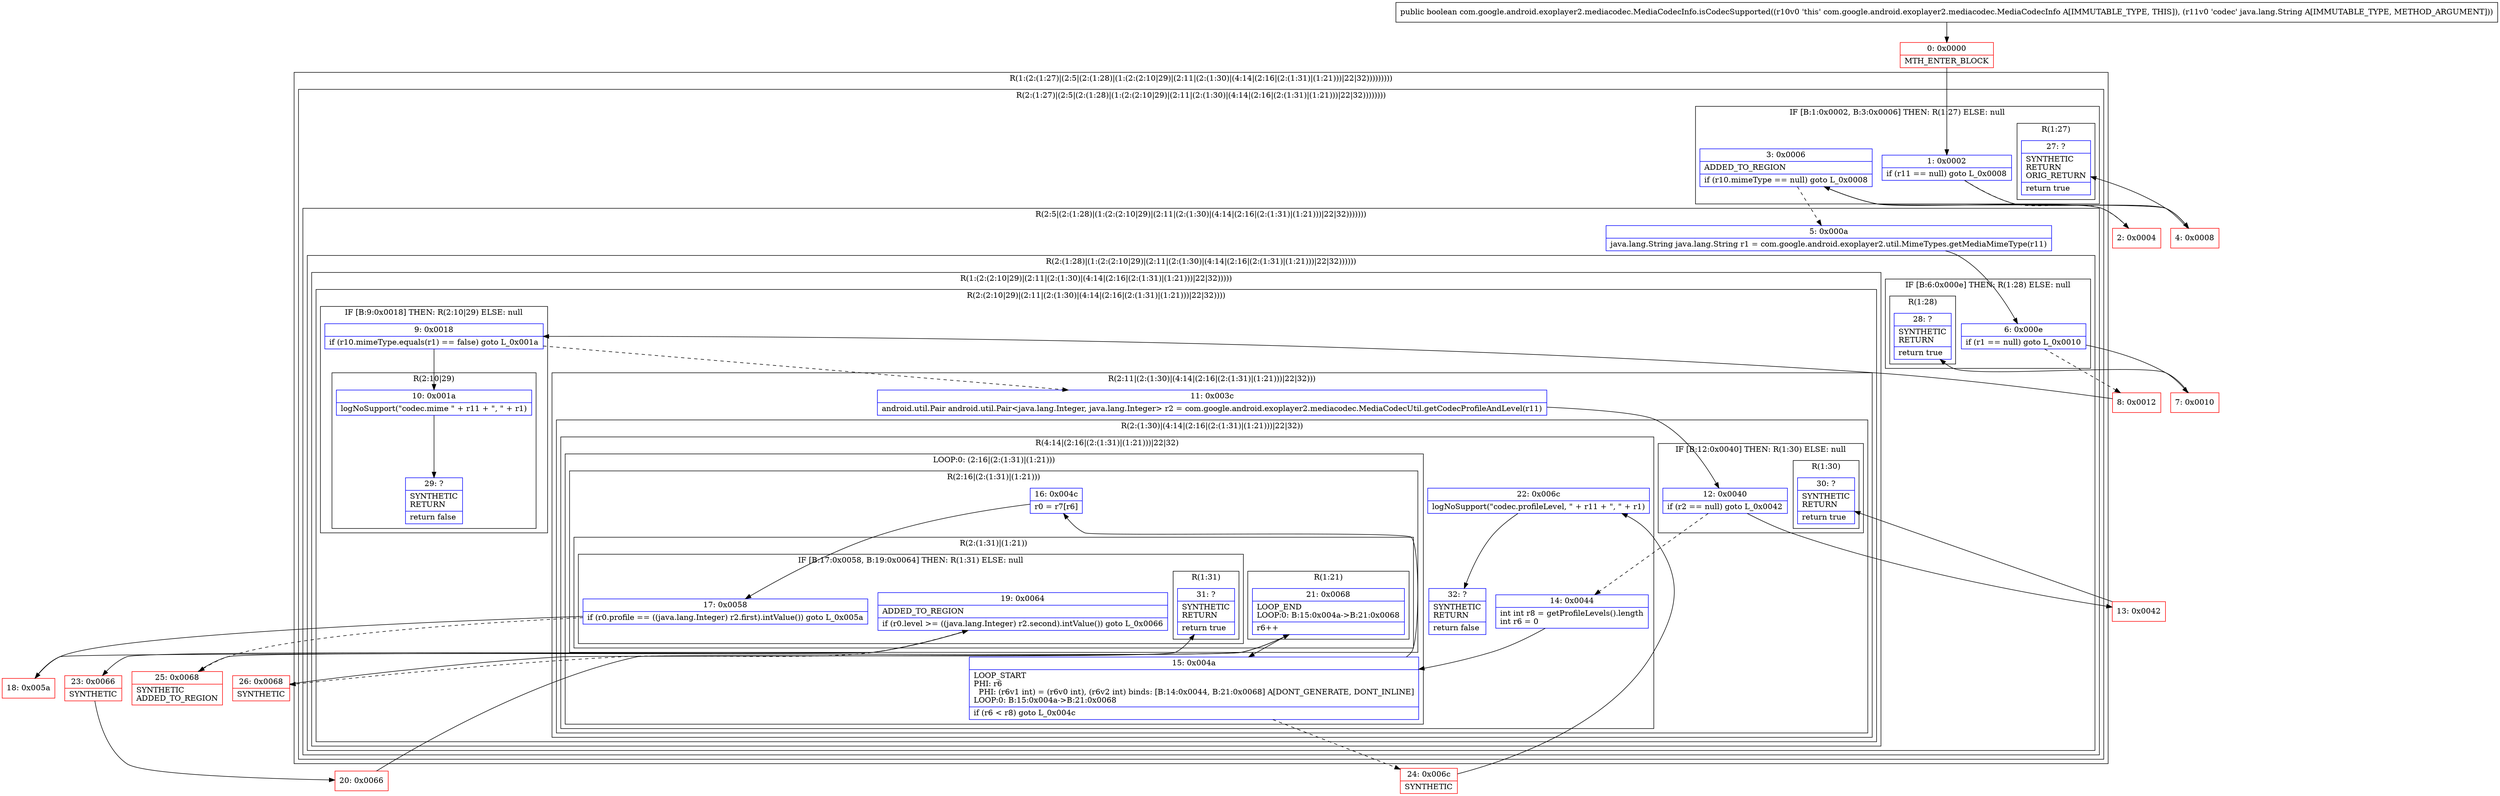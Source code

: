 digraph "CFG forcom.google.android.exoplayer2.mediacodec.MediaCodecInfo.isCodecSupported(Ljava\/lang\/String;)Z" {
subgraph cluster_Region_943429649 {
label = "R(1:(2:(1:27)|(2:5|(2:(1:28)|(1:(2:(2:10|29)|(2:11|(2:(1:30)|(4:14|(2:16|(2:(1:31)|(1:21)))|22|32)))))))))";
node [shape=record,color=blue];
subgraph cluster_Region_2022179823 {
label = "R(2:(1:27)|(2:5|(2:(1:28)|(1:(2:(2:10|29)|(2:11|(2:(1:30)|(4:14|(2:16|(2:(1:31)|(1:21)))|22|32))))))))";
node [shape=record,color=blue];
subgraph cluster_IfRegion_273207775 {
label = "IF [B:1:0x0002, B:3:0x0006] THEN: R(1:27) ELSE: null";
node [shape=record,color=blue];
Node_1 [shape=record,label="{1\:\ 0x0002|if (r11 == null) goto L_0x0008\l}"];
Node_3 [shape=record,label="{3\:\ 0x0006|ADDED_TO_REGION\l|if (r10.mimeType == null) goto L_0x0008\l}"];
subgraph cluster_Region_55632841 {
label = "R(1:27)";
node [shape=record,color=blue];
Node_27 [shape=record,label="{27\:\ ?|SYNTHETIC\lRETURN\lORIG_RETURN\l|return true\l}"];
}
}
subgraph cluster_Region_1036598354 {
label = "R(2:5|(2:(1:28)|(1:(2:(2:10|29)|(2:11|(2:(1:30)|(4:14|(2:16|(2:(1:31)|(1:21)))|22|32)))))))";
node [shape=record,color=blue];
Node_5 [shape=record,label="{5\:\ 0x000a|java.lang.String java.lang.String r1 = com.google.android.exoplayer2.util.MimeTypes.getMediaMimeType(r11)\l}"];
subgraph cluster_Region_1733236898 {
label = "R(2:(1:28)|(1:(2:(2:10|29)|(2:11|(2:(1:30)|(4:14|(2:16|(2:(1:31)|(1:21)))|22|32))))))";
node [shape=record,color=blue];
subgraph cluster_IfRegion_151661303 {
label = "IF [B:6:0x000e] THEN: R(1:28) ELSE: null";
node [shape=record,color=blue];
Node_6 [shape=record,label="{6\:\ 0x000e|if (r1 == null) goto L_0x0010\l}"];
subgraph cluster_Region_1600190687 {
label = "R(1:28)";
node [shape=record,color=blue];
Node_28 [shape=record,label="{28\:\ ?|SYNTHETIC\lRETURN\l|return true\l}"];
}
}
subgraph cluster_Region_166726853 {
label = "R(1:(2:(2:10|29)|(2:11|(2:(1:30)|(4:14|(2:16|(2:(1:31)|(1:21)))|22|32)))))";
node [shape=record,color=blue];
subgraph cluster_Region_230357145 {
label = "R(2:(2:10|29)|(2:11|(2:(1:30)|(4:14|(2:16|(2:(1:31)|(1:21)))|22|32))))";
node [shape=record,color=blue];
subgraph cluster_IfRegion_1678174349 {
label = "IF [B:9:0x0018] THEN: R(2:10|29) ELSE: null";
node [shape=record,color=blue];
Node_9 [shape=record,label="{9\:\ 0x0018|if (r10.mimeType.equals(r1) == false) goto L_0x001a\l}"];
subgraph cluster_Region_1950744439 {
label = "R(2:10|29)";
node [shape=record,color=blue];
Node_10 [shape=record,label="{10\:\ 0x001a|logNoSupport(\"codec.mime \" + r11 + \", \" + r1)\l}"];
Node_29 [shape=record,label="{29\:\ ?|SYNTHETIC\lRETURN\l|return false\l}"];
}
}
subgraph cluster_Region_1486862695 {
label = "R(2:11|(2:(1:30)|(4:14|(2:16|(2:(1:31)|(1:21)))|22|32)))";
node [shape=record,color=blue];
Node_11 [shape=record,label="{11\:\ 0x003c|android.util.Pair android.util.Pair\<java.lang.Integer, java.lang.Integer\> r2 = com.google.android.exoplayer2.mediacodec.MediaCodecUtil.getCodecProfileAndLevel(r11)\l}"];
subgraph cluster_Region_305097604 {
label = "R(2:(1:30)|(4:14|(2:16|(2:(1:31)|(1:21)))|22|32))";
node [shape=record,color=blue];
subgraph cluster_IfRegion_185495673 {
label = "IF [B:12:0x0040] THEN: R(1:30) ELSE: null";
node [shape=record,color=blue];
Node_12 [shape=record,label="{12\:\ 0x0040|if (r2 == null) goto L_0x0042\l}"];
subgraph cluster_Region_1246879518 {
label = "R(1:30)";
node [shape=record,color=blue];
Node_30 [shape=record,label="{30\:\ ?|SYNTHETIC\lRETURN\l|return true\l}"];
}
}
subgraph cluster_Region_1730049 {
label = "R(4:14|(2:16|(2:(1:31)|(1:21)))|22|32)";
node [shape=record,color=blue];
Node_14 [shape=record,label="{14\:\ 0x0044|int int r8 = getProfileLevels().length\lint r6 = 0\l}"];
subgraph cluster_LoopRegion_1137599669 {
label = "LOOP:0: (2:16|(2:(1:31)|(1:21)))";
node [shape=record,color=blue];
Node_15 [shape=record,label="{15\:\ 0x004a|LOOP_START\lPHI: r6 \l  PHI: (r6v1 int) = (r6v0 int), (r6v2 int) binds: [B:14:0x0044, B:21:0x0068] A[DONT_GENERATE, DONT_INLINE]\lLOOP:0: B:15:0x004a\-\>B:21:0x0068\l|if (r6 \< r8) goto L_0x004c\l}"];
subgraph cluster_Region_51566154 {
label = "R(2:16|(2:(1:31)|(1:21)))";
node [shape=record,color=blue];
Node_16 [shape=record,label="{16\:\ 0x004c|r0 = r7[r6]\l}"];
subgraph cluster_Region_434774629 {
label = "R(2:(1:31)|(1:21))";
node [shape=record,color=blue];
subgraph cluster_IfRegion_1349228584 {
label = "IF [B:17:0x0058, B:19:0x0064] THEN: R(1:31) ELSE: null";
node [shape=record,color=blue];
Node_17 [shape=record,label="{17\:\ 0x0058|if (r0.profile == ((java.lang.Integer) r2.first).intValue()) goto L_0x005a\l}"];
Node_19 [shape=record,label="{19\:\ 0x0064|ADDED_TO_REGION\l|if (r0.level \>= ((java.lang.Integer) r2.second).intValue()) goto L_0x0066\l}"];
subgraph cluster_Region_1886394775 {
label = "R(1:31)";
node [shape=record,color=blue];
Node_31 [shape=record,label="{31\:\ ?|SYNTHETIC\lRETURN\l|return true\l}"];
}
}
subgraph cluster_Region_652411854 {
label = "R(1:21)";
node [shape=record,color=blue];
Node_21 [shape=record,label="{21\:\ 0x0068|LOOP_END\lLOOP:0: B:15:0x004a\-\>B:21:0x0068\l|r6++\l}"];
}
}
}
}
Node_22 [shape=record,label="{22\:\ 0x006c|logNoSupport(\"codec.profileLevel, \" + r11 + \", \" + r1)\l}"];
Node_32 [shape=record,label="{32\:\ ?|SYNTHETIC\lRETURN\l|return false\l}"];
}
}
}
}
}
}
}
}
}
Node_0 [shape=record,color=red,label="{0\:\ 0x0000|MTH_ENTER_BLOCK\l}"];
Node_2 [shape=record,color=red,label="{2\:\ 0x0004}"];
Node_4 [shape=record,color=red,label="{4\:\ 0x0008}"];
Node_7 [shape=record,color=red,label="{7\:\ 0x0010}"];
Node_8 [shape=record,color=red,label="{8\:\ 0x0012}"];
Node_13 [shape=record,color=red,label="{13\:\ 0x0042}"];
Node_18 [shape=record,color=red,label="{18\:\ 0x005a}"];
Node_20 [shape=record,color=red,label="{20\:\ 0x0066}"];
Node_23 [shape=record,color=red,label="{23\:\ 0x0066|SYNTHETIC\l}"];
Node_24 [shape=record,color=red,label="{24\:\ 0x006c|SYNTHETIC\l}"];
Node_25 [shape=record,color=red,label="{25\:\ 0x0068|SYNTHETIC\lADDED_TO_REGION\l}"];
Node_26 [shape=record,color=red,label="{26\:\ 0x0068|SYNTHETIC\l}"];
MethodNode[shape=record,label="{public boolean com.google.android.exoplayer2.mediacodec.MediaCodecInfo.isCodecSupported((r10v0 'this' com.google.android.exoplayer2.mediacodec.MediaCodecInfo A[IMMUTABLE_TYPE, THIS]), (r11v0 'codec' java.lang.String A[IMMUTABLE_TYPE, METHOD_ARGUMENT])) }"];
MethodNode -> Node_0;
Node_1 -> Node_2[style=dashed];
Node_1 -> Node_4;
Node_3 -> Node_4;
Node_3 -> Node_5[style=dashed];
Node_5 -> Node_6;
Node_6 -> Node_7;
Node_6 -> Node_8[style=dashed];
Node_9 -> Node_10;
Node_9 -> Node_11[style=dashed];
Node_10 -> Node_29;
Node_11 -> Node_12;
Node_12 -> Node_13;
Node_12 -> Node_14[style=dashed];
Node_14 -> Node_15;
Node_15 -> Node_16;
Node_15 -> Node_24[style=dashed];
Node_16 -> Node_17;
Node_17 -> Node_18;
Node_17 -> Node_25[style=dashed];
Node_19 -> Node_23;
Node_19 -> Node_26[style=dashed];
Node_21 -> Node_15;
Node_22 -> Node_32;
Node_0 -> Node_1;
Node_2 -> Node_3;
Node_4 -> Node_27;
Node_7 -> Node_28;
Node_8 -> Node_9;
Node_13 -> Node_30;
Node_18 -> Node_19;
Node_20 -> Node_31;
Node_23 -> Node_20;
Node_24 -> Node_22;
Node_25 -> Node_21;
Node_26 -> Node_21;
}

